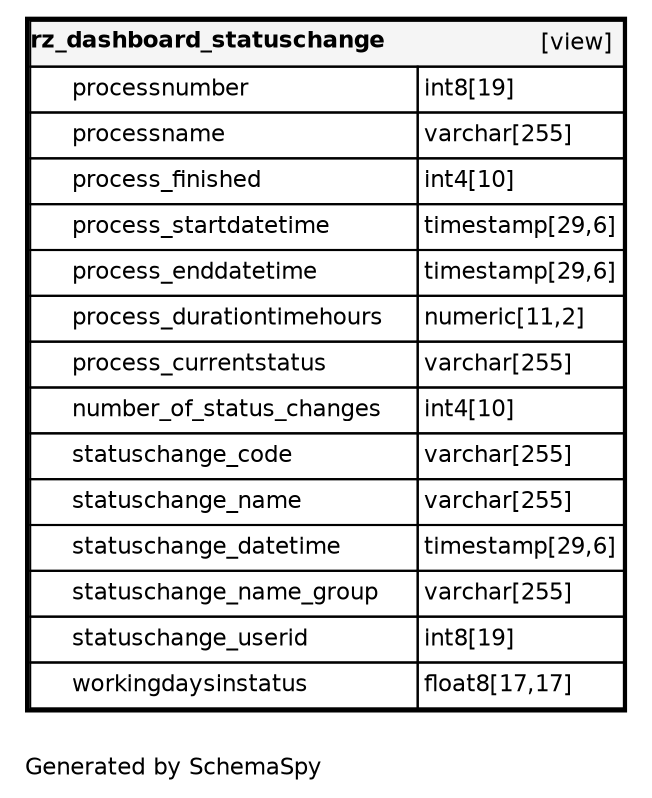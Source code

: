 digraph "oneDegreeRelationshipsDiagram" {
  graph [    rankdir="RL"    bgcolor="#ffffff"    label="\nGenerated by SchemaSpy"    labeljust="l"    nodesep="0.18"    ranksep="0.46"    fontname="Helvetica"    fontsize="11"    ration="compress"  ];  node [    fontname="Helvetica"    fontsize="11"    shape="plaintext"  ];  edge [    arrowsize="0.8"  ];
  "rz_dashboard_statuschange" [
   label=<
    <TABLE BORDER="2" CELLBORDER="1" CELLSPACING="0" BGCOLOR="#ffffff">
      <TR><TD COLSPAN="4"  BGCOLOR="#f5f5f5"><TABLE BORDER="0" CELLSPACING="0"><TR><TD ALIGN="LEFT" FIXEDSIZE="TRUE" WIDTH="165" HEIGHT="16"><B>rz_dashboard_statuschange</B></TD><TD ALIGN="RIGHT">[view]</TD></TR></TABLE></TD></TR>
      <TR><TD PORT="processnumber" COLSPAN="2" ALIGN="LEFT"><TABLE BORDER="0" CELLSPACING="0" ALIGN="LEFT"><TR ALIGN="LEFT"><TD ALIGN="LEFT" FIXEDSIZE="TRUE" WIDTH="15" HEIGHT="16"></TD><TD ALIGN="LEFT" FIXEDSIZE="TRUE" WIDTH="165" HEIGHT="16">processnumber</TD></TR></TABLE></TD><TD PORT="processnumber.type" ALIGN="LEFT">int8[19]</TD></TR>
      <TR><TD PORT="processname" COLSPAN="2" ALIGN="LEFT"><TABLE BORDER="0" CELLSPACING="0" ALIGN="LEFT"><TR ALIGN="LEFT"><TD ALIGN="LEFT" FIXEDSIZE="TRUE" WIDTH="15" HEIGHT="16"></TD><TD ALIGN="LEFT" FIXEDSIZE="TRUE" WIDTH="165" HEIGHT="16">processname</TD></TR></TABLE></TD><TD PORT="processname.type" ALIGN="LEFT">varchar[255]</TD></TR>
      <TR><TD PORT="process_finished" COLSPAN="2" ALIGN="LEFT"><TABLE BORDER="0" CELLSPACING="0" ALIGN="LEFT"><TR ALIGN="LEFT"><TD ALIGN="LEFT" FIXEDSIZE="TRUE" WIDTH="15" HEIGHT="16"></TD><TD ALIGN="LEFT" FIXEDSIZE="TRUE" WIDTH="165" HEIGHT="16">process_finished</TD></TR></TABLE></TD><TD PORT="process_finished.type" ALIGN="LEFT">int4[10]</TD></TR>
      <TR><TD PORT="process_startdatetime" COLSPAN="2" ALIGN="LEFT"><TABLE BORDER="0" CELLSPACING="0" ALIGN="LEFT"><TR ALIGN="LEFT"><TD ALIGN="LEFT" FIXEDSIZE="TRUE" WIDTH="15" HEIGHT="16"></TD><TD ALIGN="LEFT" FIXEDSIZE="TRUE" WIDTH="165" HEIGHT="16">process_startdatetime</TD></TR></TABLE></TD><TD PORT="process_startdatetime.type" ALIGN="LEFT">timestamp[29,6]</TD></TR>
      <TR><TD PORT="process_enddatetime" COLSPAN="2" ALIGN="LEFT"><TABLE BORDER="0" CELLSPACING="0" ALIGN="LEFT"><TR ALIGN="LEFT"><TD ALIGN="LEFT" FIXEDSIZE="TRUE" WIDTH="15" HEIGHT="16"></TD><TD ALIGN="LEFT" FIXEDSIZE="TRUE" WIDTH="165" HEIGHT="16">process_enddatetime</TD></TR></TABLE></TD><TD PORT="process_enddatetime.type" ALIGN="LEFT">timestamp[29,6]</TD></TR>
      <TR><TD PORT="process_durationtimehours" COLSPAN="2" ALIGN="LEFT"><TABLE BORDER="0" CELLSPACING="0" ALIGN="LEFT"><TR ALIGN="LEFT"><TD ALIGN="LEFT" FIXEDSIZE="TRUE" WIDTH="15" HEIGHT="16"></TD><TD ALIGN="LEFT" FIXEDSIZE="TRUE" WIDTH="165" HEIGHT="16">process_durationtimehours</TD></TR></TABLE></TD><TD PORT="process_durationtimehours.type" ALIGN="LEFT">numeric[11,2]</TD></TR>
      <TR><TD PORT="process_currentstatus" COLSPAN="2" ALIGN="LEFT"><TABLE BORDER="0" CELLSPACING="0" ALIGN="LEFT"><TR ALIGN="LEFT"><TD ALIGN="LEFT" FIXEDSIZE="TRUE" WIDTH="15" HEIGHT="16"></TD><TD ALIGN="LEFT" FIXEDSIZE="TRUE" WIDTH="165" HEIGHT="16">process_currentstatus</TD></TR></TABLE></TD><TD PORT="process_currentstatus.type" ALIGN="LEFT">varchar[255]</TD></TR>
      <TR><TD PORT="number_of_status_changes" COLSPAN="2" ALIGN="LEFT"><TABLE BORDER="0" CELLSPACING="0" ALIGN="LEFT"><TR ALIGN="LEFT"><TD ALIGN="LEFT" FIXEDSIZE="TRUE" WIDTH="15" HEIGHT="16"></TD><TD ALIGN="LEFT" FIXEDSIZE="TRUE" WIDTH="165" HEIGHT="16">number_of_status_changes</TD></TR></TABLE></TD><TD PORT="number_of_status_changes.type" ALIGN="LEFT">int4[10]</TD></TR>
      <TR><TD PORT="statuschange_code" COLSPAN="2" ALIGN="LEFT"><TABLE BORDER="0" CELLSPACING="0" ALIGN="LEFT"><TR ALIGN="LEFT"><TD ALIGN="LEFT" FIXEDSIZE="TRUE" WIDTH="15" HEIGHT="16"></TD><TD ALIGN="LEFT" FIXEDSIZE="TRUE" WIDTH="165" HEIGHT="16">statuschange_code</TD></TR></TABLE></TD><TD PORT="statuschange_code.type" ALIGN="LEFT">varchar[255]</TD></TR>
      <TR><TD PORT="statuschange_name" COLSPAN="2" ALIGN="LEFT"><TABLE BORDER="0" CELLSPACING="0" ALIGN="LEFT"><TR ALIGN="LEFT"><TD ALIGN="LEFT" FIXEDSIZE="TRUE" WIDTH="15" HEIGHT="16"></TD><TD ALIGN="LEFT" FIXEDSIZE="TRUE" WIDTH="165" HEIGHT="16">statuschange_name</TD></TR></TABLE></TD><TD PORT="statuschange_name.type" ALIGN="LEFT">varchar[255]</TD></TR>
      <TR><TD PORT="statuschange_datetime" COLSPAN="2" ALIGN="LEFT"><TABLE BORDER="0" CELLSPACING="0" ALIGN="LEFT"><TR ALIGN="LEFT"><TD ALIGN="LEFT" FIXEDSIZE="TRUE" WIDTH="15" HEIGHT="16"></TD><TD ALIGN="LEFT" FIXEDSIZE="TRUE" WIDTH="165" HEIGHT="16">statuschange_datetime</TD></TR></TABLE></TD><TD PORT="statuschange_datetime.type" ALIGN="LEFT">timestamp[29,6]</TD></TR>
      <TR><TD PORT="statuschange_name_group" COLSPAN="2" ALIGN="LEFT"><TABLE BORDER="0" CELLSPACING="0" ALIGN="LEFT"><TR ALIGN="LEFT"><TD ALIGN="LEFT" FIXEDSIZE="TRUE" WIDTH="15" HEIGHT="16"></TD><TD ALIGN="LEFT" FIXEDSIZE="TRUE" WIDTH="165" HEIGHT="16">statuschange_name_group</TD></TR></TABLE></TD><TD PORT="statuschange_name_group.type" ALIGN="LEFT">varchar[255]</TD></TR>
      <TR><TD PORT="statuschange_userid" COLSPAN="2" ALIGN="LEFT"><TABLE BORDER="0" CELLSPACING="0" ALIGN="LEFT"><TR ALIGN="LEFT"><TD ALIGN="LEFT" FIXEDSIZE="TRUE" WIDTH="15" HEIGHT="16"></TD><TD ALIGN="LEFT" FIXEDSIZE="TRUE" WIDTH="165" HEIGHT="16">statuschange_userid</TD></TR></TABLE></TD><TD PORT="statuschange_userid.type" ALIGN="LEFT">int8[19]</TD></TR>
      <TR><TD PORT="workingdaysinstatus" COLSPAN="2" ALIGN="LEFT"><TABLE BORDER="0" CELLSPACING="0" ALIGN="LEFT"><TR ALIGN="LEFT"><TD ALIGN="LEFT" FIXEDSIZE="TRUE" WIDTH="15" HEIGHT="16"></TD><TD ALIGN="LEFT" FIXEDSIZE="TRUE" WIDTH="165" HEIGHT="16">workingdaysinstatus</TD></TR></TABLE></TD><TD PORT="workingdaysinstatus.type" ALIGN="LEFT">float8[17,17]</TD></TR>
    </TABLE>>
    URL="rz_dashboard_statuschange.html"
    target="_top"
    tooltip="rz_dashboard_statuschange"
  ];
}
